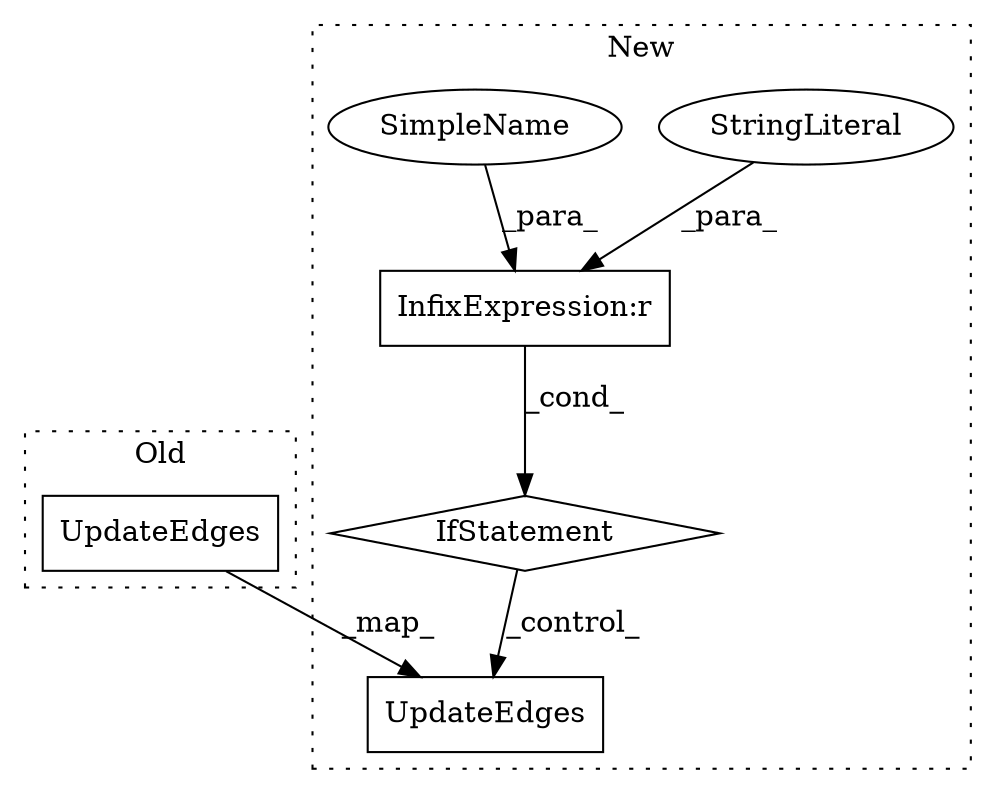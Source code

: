 digraph G {
subgraph cluster0 {
1 [label="UpdateEdges" a="32" s="2211" l="13" shape="box"];
label = "Old";
style="dotted";
}
subgraph cluster1 {
2 [label="UpdateEdges" a="32" s="2392" l="13" shape="box"];
3 [label="InfixExpression:r" a="27" s="2373" l="4" shape="box"];
4 [label="StringLiteral" a="45" s="2377" l="4" shape="ellipse"];
5 [label="IfStatement" a="25" s="2361,2381" l="4,2" shape="diamond"];
6 [label="SimpleName" a="42" s="2365" l="8" shape="ellipse"];
label = "New";
style="dotted";
}
1 -> 2 [label="_map_"];
3 -> 5 [label="_cond_"];
4 -> 3 [label="_para_"];
5 -> 2 [label="_control_"];
6 -> 3 [label="_para_"];
}